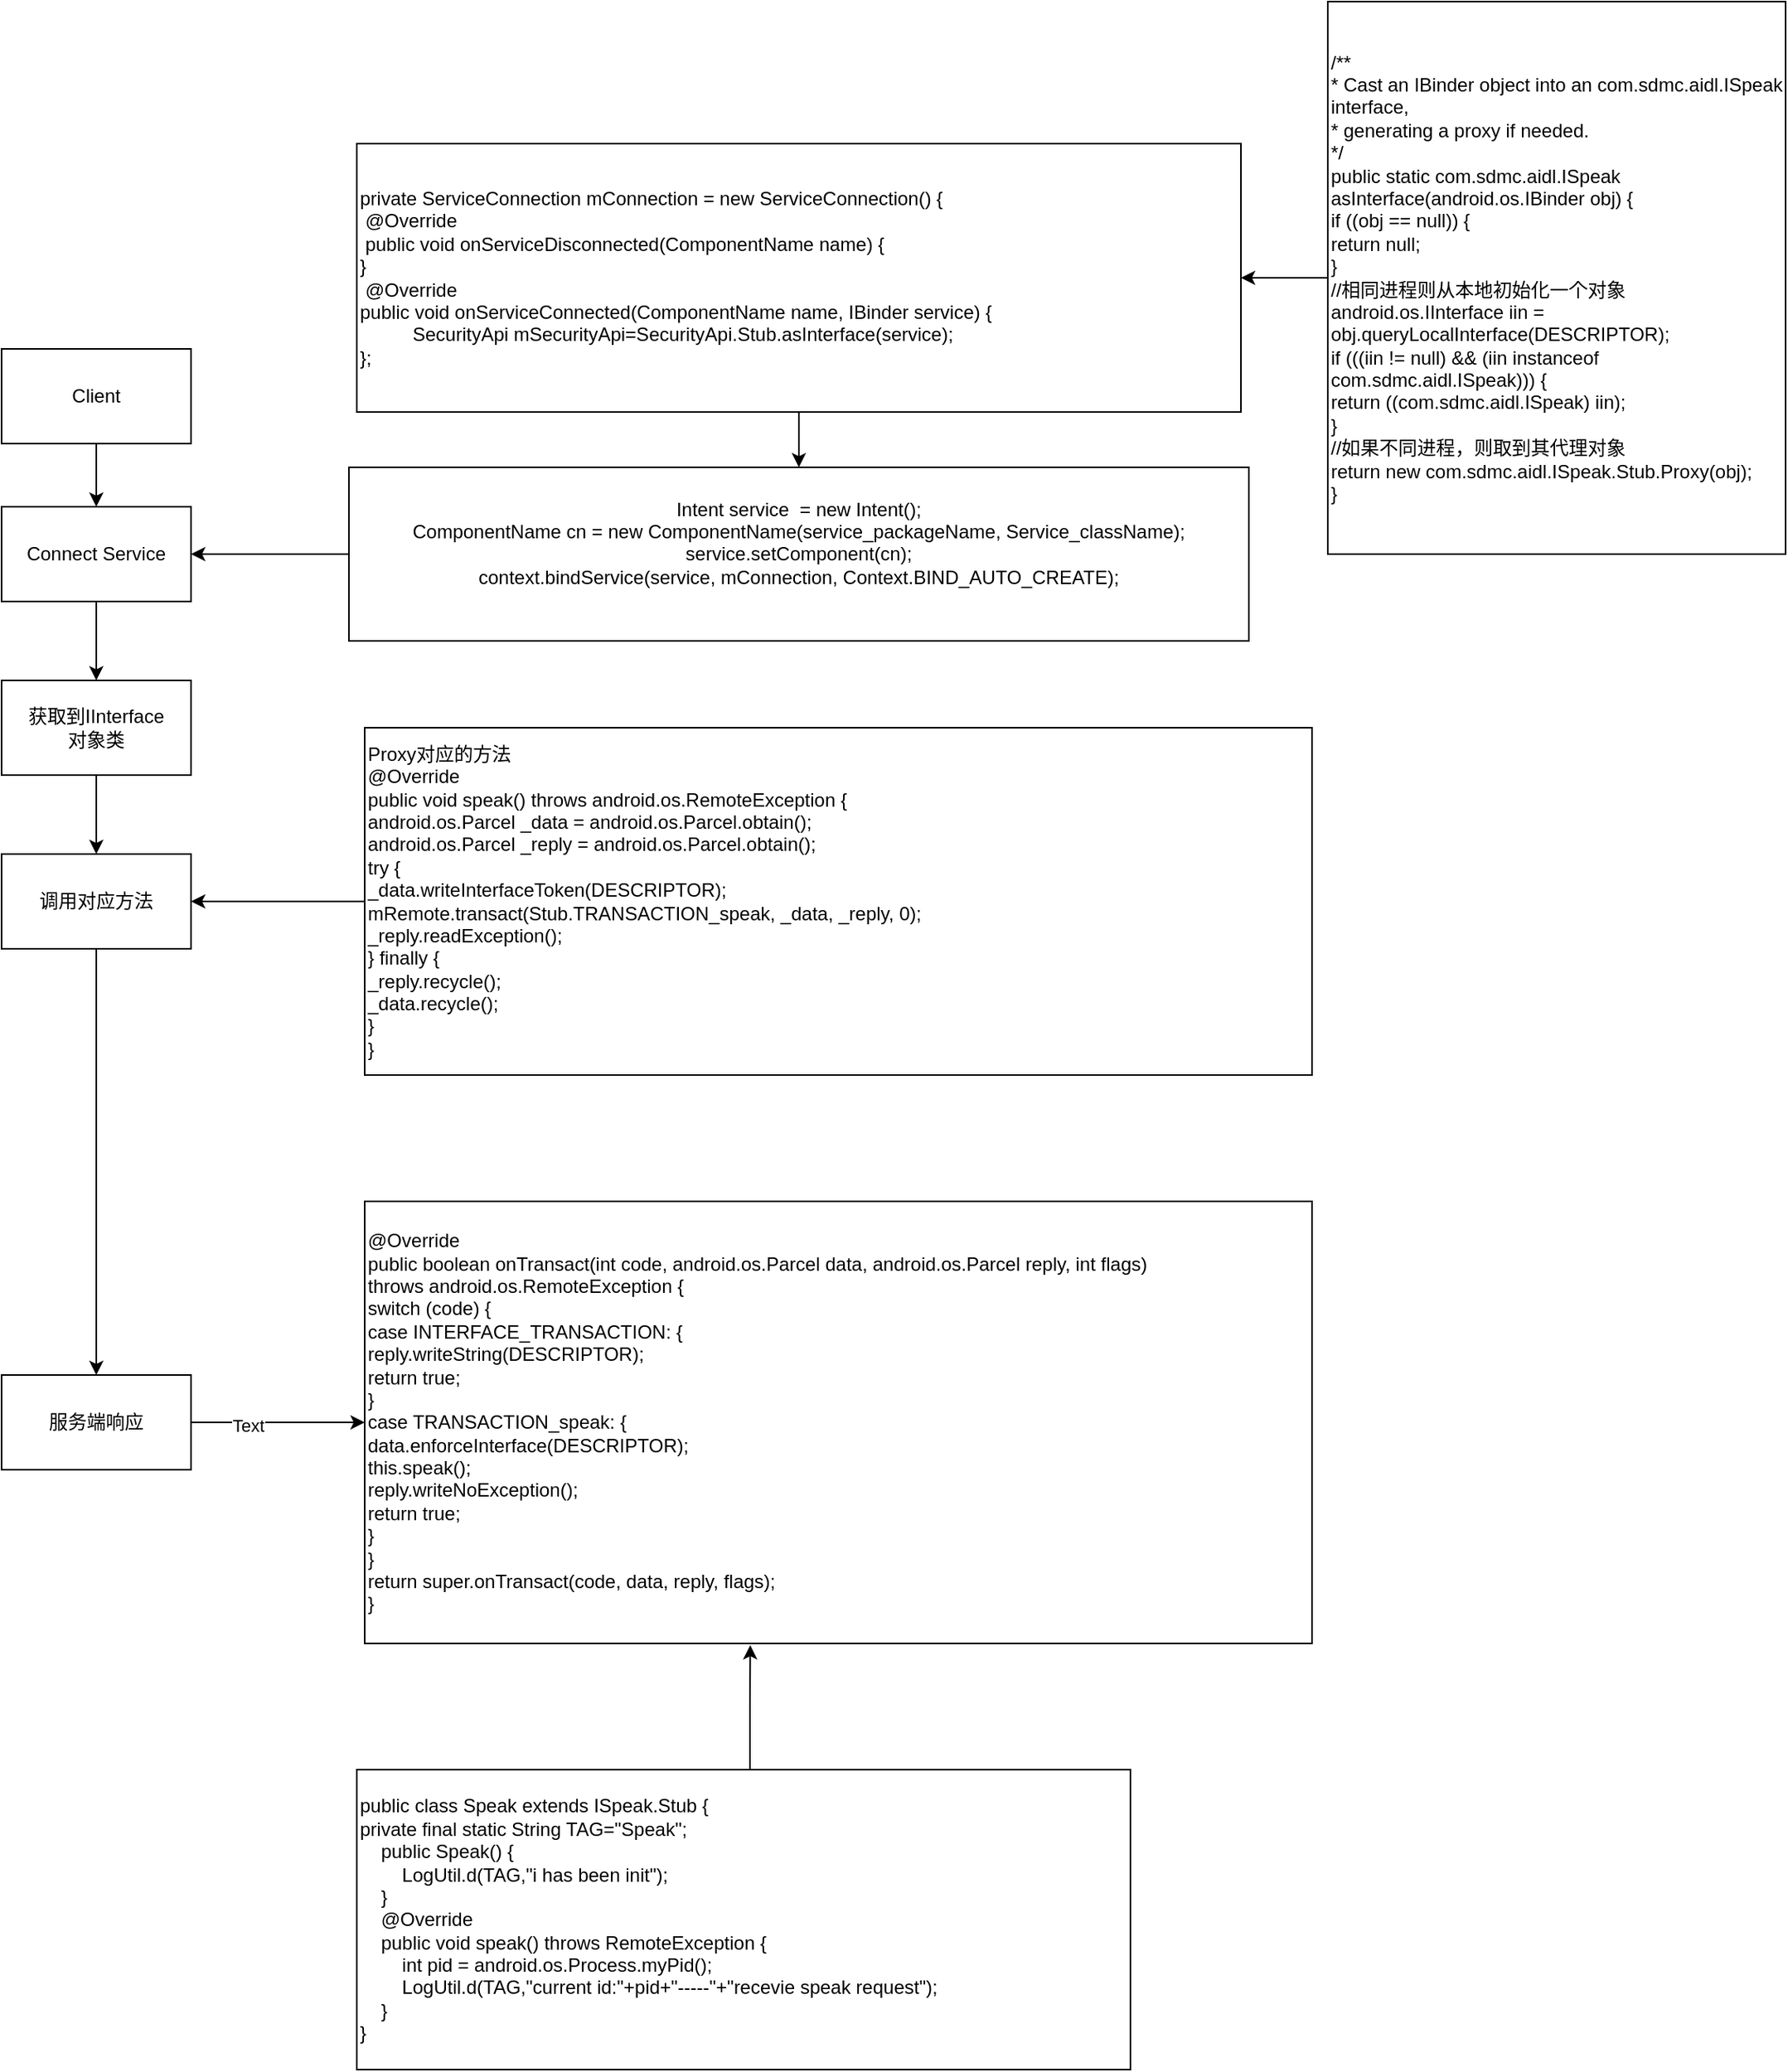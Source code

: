 <mxfile version="13.0.7" type="github">
  <diagram id="bJ0etrvi2FlMv_nXDo8n" name="Page-1">
    <mxGraphModel dx="1038" dy="1749" grid="1" gridSize="10" guides="1" tooltips="1" connect="1" arrows="1" fold="1" page="1" pageScale="1" pageWidth="827" pageHeight="1169" math="0" shadow="0">
      <root>
        <mxCell id="0" />
        <mxCell id="1" parent="0" />
        <mxCell id="RZE5m_pef6XqxR0GKeQx-3" value="" style="edgeStyle=orthogonalEdgeStyle;rounded=0;orthogonalLoop=1;jettySize=auto;html=1;" edge="1" parent="1" source="RZE5m_pef6XqxR0GKeQx-1" target="RZE5m_pef6XqxR0GKeQx-2">
          <mxGeometry relative="1" as="geometry" />
        </mxCell>
        <mxCell id="RZE5m_pef6XqxR0GKeQx-1" value="Client" style="rounded=0;whiteSpace=wrap;html=1;" vertex="1" parent="1">
          <mxGeometry x="80" y="180" width="120" height="60" as="geometry" />
        </mxCell>
        <mxCell id="RZE5m_pef6XqxR0GKeQx-16" value="" style="edgeStyle=orthogonalEdgeStyle;rounded=0;orthogonalLoop=1;jettySize=auto;html=1;entryX=0.5;entryY=0;entryDx=0;entryDy=0;" edge="1" parent="1" source="RZE5m_pef6XqxR0GKeQx-2" target="RZE5m_pef6XqxR0GKeQx-12">
          <mxGeometry relative="1" as="geometry">
            <mxPoint x="140" y="420" as="targetPoint" />
          </mxGeometry>
        </mxCell>
        <mxCell id="RZE5m_pef6XqxR0GKeQx-2" value="Connect Service" style="rounded=0;whiteSpace=wrap;html=1;" vertex="1" parent="1">
          <mxGeometry x="80" y="280" width="120" height="60" as="geometry" />
        </mxCell>
        <mxCell id="RZE5m_pef6XqxR0GKeQx-19" value="" style="edgeStyle=orthogonalEdgeStyle;rounded=0;orthogonalLoop=1;jettySize=auto;html=1;" edge="1" parent="1" source="RZE5m_pef6XqxR0GKeQx-12" target="RZE5m_pef6XqxR0GKeQx-18">
          <mxGeometry relative="1" as="geometry" />
        </mxCell>
        <mxCell id="RZE5m_pef6XqxR0GKeQx-12" value="获取到IInterface&lt;br&gt;对象类" style="rounded=0;whiteSpace=wrap;html=1;" vertex="1" parent="1">
          <mxGeometry x="80" y="390" width="120" height="60" as="geometry" />
        </mxCell>
        <mxCell id="RZE5m_pef6XqxR0GKeQx-5" style="edgeStyle=orthogonalEdgeStyle;rounded=0;orthogonalLoop=1;jettySize=auto;html=1;" edge="1" parent="1" source="RZE5m_pef6XqxR0GKeQx-4" target="RZE5m_pef6XqxR0GKeQx-2">
          <mxGeometry relative="1" as="geometry" />
        </mxCell>
        <mxCell id="RZE5m_pef6XqxR0GKeQx-4" value="&lt;div&gt;Intent service&amp;nbsp; = new Intent();&lt;/div&gt;&lt;div&gt;&lt;span&gt;		&lt;/span&gt;ComponentName cn = new ComponentName(service_packageName, Service_className);&lt;/div&gt;&lt;div&gt;&lt;span&gt;		&lt;/span&gt;service.setComponent(cn);&lt;/div&gt;&lt;div&gt;&lt;span&gt;		&lt;/span&gt;context.bindService(service, mConnection, Context.BIND_AUTO_CREATE);&lt;/div&gt;&lt;div&gt;&lt;br&gt;&lt;/div&gt;" style="rounded=0;whiteSpace=wrap;html=1;" vertex="1" parent="1">
          <mxGeometry x="300" y="255" width="570" height="110" as="geometry" />
        </mxCell>
        <mxCell id="RZE5m_pef6XqxR0GKeQx-9" value="" style="edgeStyle=orthogonalEdgeStyle;rounded=0;orthogonalLoop=1;jettySize=auto;html=1;" edge="1" parent="1" source="RZE5m_pef6XqxR0GKeQx-6" target="RZE5m_pef6XqxR0GKeQx-4">
          <mxGeometry relative="1" as="geometry" />
        </mxCell>
        <mxCell id="RZE5m_pef6XqxR0GKeQx-6" value="private ServiceConnection mConnection = new ServiceConnection() {	&lt;br&gt;&amp;nbsp;@Override	&lt;br&gt;&amp;nbsp;public void onServiceDisconnected(ComponentName name) {	&lt;br&gt;}	&lt;br&gt;&amp;nbsp;@Override		&lt;br&gt;public void onServiceConnected(ComponentName name, IBinder service) {	&lt;br&gt;&amp;nbsp; &amp;nbsp; &amp;nbsp; &amp;nbsp; &amp;nbsp; SecurityApi mSecurityApi=SecurityApi.Stub.asInterface(service); &lt;br&gt;};" style="rounded=0;whiteSpace=wrap;html=1;align=left;" vertex="1" parent="1">
          <mxGeometry x="305" y="50" width="560" height="170" as="geometry" />
        </mxCell>
        <mxCell id="RZE5m_pef6XqxR0GKeQx-11" style="edgeStyle=orthogonalEdgeStyle;rounded=0;orthogonalLoop=1;jettySize=auto;html=1;" edge="1" parent="1" source="RZE5m_pef6XqxR0GKeQx-10" target="RZE5m_pef6XqxR0GKeQx-6">
          <mxGeometry relative="1" as="geometry" />
        </mxCell>
        <mxCell id="RZE5m_pef6XqxR0GKeQx-10" value="&lt;div&gt;/**&lt;/div&gt;&lt;div&gt;&lt;span&gt;		&lt;/span&gt; * Cast an IBinder object into an com.sdmc.aidl.ISpeak interface,&lt;/div&gt;&lt;div&gt;&lt;span&gt;		&lt;/span&gt; * generating a proxy if needed.&lt;/div&gt;&lt;div&gt;&lt;span&gt;		&lt;/span&gt; */&lt;/div&gt;&lt;div&gt;&lt;span&gt;		&lt;/span&gt;public static com.sdmc.aidl.ISpeak asInterface(android.os.IBinder obj) {&lt;/div&gt;&lt;div&gt;&lt;span&gt;			&lt;/span&gt;if ((obj == null)) {&lt;/div&gt;&lt;div&gt;&lt;span&gt;				&lt;/span&gt;return null;&lt;/div&gt;&lt;div&gt;&lt;span&gt;			&lt;/span&gt;}&lt;/div&gt;&lt;div&gt;//相同进程则从本地初始化一个对象&lt;/div&gt;&lt;div&gt;&lt;span&gt;			&lt;/span&gt;android.os.IInterface iin = obj.queryLocalInterface(DESCRIPTOR);&lt;/div&gt;&lt;div&gt;&lt;span&gt;			&lt;/span&gt;if (((iin != null) &amp;amp;&amp;amp; (iin instanceof com.sdmc.aidl.ISpeak))) {&lt;/div&gt;&lt;div&gt;&lt;span&gt;				&lt;/span&gt;return ((com.sdmc.aidl.ISpeak) iin);&lt;/div&gt;&lt;div&gt;&lt;span&gt;			&lt;/span&gt;}&lt;/div&gt;&lt;div&gt;//如果不同进程，则取到其代理对象&lt;/div&gt;&lt;div&gt;&lt;span&gt;			&lt;/span&gt;return new com.sdmc.aidl.ISpeak.Stub.Proxy(obj);&lt;/div&gt;&lt;div&gt;&lt;span&gt;		&lt;/span&gt;}&lt;/div&gt;" style="rounded=0;whiteSpace=wrap;html=1;align=left;" vertex="1" parent="1">
          <mxGeometry x="920" y="-40" width="290" height="350" as="geometry" />
        </mxCell>
        <mxCell id="RZE5m_pef6XqxR0GKeQx-23" value="" style="edgeStyle=orthogonalEdgeStyle;rounded=0;orthogonalLoop=1;jettySize=auto;html=1;" edge="1" parent="1" source="RZE5m_pef6XqxR0GKeQx-18" target="RZE5m_pef6XqxR0GKeQx-22">
          <mxGeometry relative="1" as="geometry" />
        </mxCell>
        <mxCell id="RZE5m_pef6XqxR0GKeQx-18" value="调用对应方法" style="rounded=0;whiteSpace=wrap;html=1;" vertex="1" parent="1">
          <mxGeometry x="80" y="500" width="120" height="60" as="geometry" />
        </mxCell>
        <mxCell id="RZE5m_pef6XqxR0GKeQx-21" style="edgeStyle=orthogonalEdgeStyle;rounded=0;orthogonalLoop=1;jettySize=auto;html=1;" edge="1" parent="1" source="RZE5m_pef6XqxR0GKeQx-20" target="RZE5m_pef6XqxR0GKeQx-18">
          <mxGeometry relative="1" as="geometry" />
        </mxCell>
        <mxCell id="RZE5m_pef6XqxR0GKeQx-20" value="&lt;div&gt;Proxy对应的方法&lt;/div&gt;&lt;div&gt;@Override&lt;/div&gt;&lt;div&gt;&lt;span&gt;			&lt;/span&gt;public void speak() throws android.os.RemoteException {&lt;/div&gt;&lt;div&gt;&lt;span&gt;				&lt;/span&gt;android.os.Parcel _data = android.os.Parcel.obtain();&lt;/div&gt;&lt;div&gt;&lt;span&gt;				&lt;/span&gt;android.os.Parcel _reply = android.os.Parcel.obtain();&lt;/div&gt;&lt;div&gt;&lt;span&gt;				&lt;/span&gt;try {&lt;/div&gt;&lt;div&gt;&lt;span&gt;					&lt;/span&gt;_data.writeInterfaceToken(DESCRIPTOR);&lt;/div&gt;&lt;div&gt;&lt;span&gt;					&lt;/span&gt;mRemote.transact(Stub.TRANSACTION_speak, _data, _reply, 0);&lt;/div&gt;&lt;div&gt;&lt;span&gt;					&lt;/span&gt;_reply.readException();&lt;/div&gt;&lt;div&gt;&lt;span&gt;				&lt;/span&gt;} finally {&lt;/div&gt;&lt;div&gt;&lt;span&gt;					&lt;/span&gt;_reply.recycle();&lt;/div&gt;&lt;div&gt;&lt;span&gt;					&lt;/span&gt;_data.recycle();&lt;/div&gt;&lt;div&gt;&lt;span&gt;				&lt;/span&gt;}&lt;/div&gt;&lt;div&gt;&lt;span&gt;			&lt;/span&gt;}&lt;/div&gt;" style="rounded=0;whiteSpace=wrap;html=1;align=left;" vertex="1" parent="1">
          <mxGeometry x="310" y="420" width="600" height="220" as="geometry" />
        </mxCell>
        <mxCell id="RZE5m_pef6XqxR0GKeQx-28" style="edgeStyle=orthogonalEdgeStyle;rounded=0;orthogonalLoop=1;jettySize=auto;html=1;entryX=0;entryY=0.5;entryDx=0;entryDy=0;" edge="1" parent="1" source="RZE5m_pef6XqxR0GKeQx-22" target="RZE5m_pef6XqxR0GKeQx-24">
          <mxGeometry relative="1" as="geometry">
            <Array as="points">
              <mxPoint x="240" y="860" />
              <mxPoint x="240" y="860" />
            </Array>
          </mxGeometry>
        </mxCell>
        <mxCell id="RZE5m_pef6XqxR0GKeQx-29" value="Text" style="edgeLabel;html=1;align=center;verticalAlign=middle;resizable=0;points=[];" vertex="1" connectable="0" parent="RZE5m_pef6XqxR0GKeQx-28">
          <mxGeometry x="-0.273" y="-5" relative="1" as="geometry">
            <mxPoint x="-4" y="-3" as="offset" />
          </mxGeometry>
        </mxCell>
        <mxCell id="RZE5m_pef6XqxR0GKeQx-22" value="服务端响应" style="rounded=0;whiteSpace=wrap;html=1;" vertex="1" parent="1">
          <mxGeometry x="80" y="830" width="120" height="60" as="geometry" />
        </mxCell>
        <mxCell id="RZE5m_pef6XqxR0GKeQx-24" value="&lt;div&gt;@Override&lt;/div&gt;&lt;div&gt;&lt;span&gt;		&lt;/span&gt;public boolean onTransact(int code, android.os.Parcel data, android.os.Parcel reply, int flags)&lt;/div&gt;&lt;div&gt;&lt;span&gt;				&lt;/span&gt;throws android.os.RemoteException {&lt;/div&gt;&lt;div&gt;&lt;span&gt;			&lt;/span&gt;switch (code) {&lt;/div&gt;&lt;div&gt;&lt;span&gt;			&lt;/span&gt;case INTERFACE_TRANSACTION: {&lt;/div&gt;&lt;div&gt;&lt;span&gt;				&lt;/span&gt;reply.writeString(DESCRIPTOR);&lt;/div&gt;&lt;div&gt;&lt;span&gt;				&lt;/span&gt;return true;&lt;/div&gt;&lt;div&gt;&lt;span&gt;			&lt;/span&gt;}&lt;/div&gt;&lt;div&gt;&lt;span&gt;			&lt;/span&gt;case TRANSACTION_speak: {&lt;/div&gt;&lt;div&gt;&lt;span&gt;				&lt;/span&gt;data.enforceInterface(DESCRIPTOR);&lt;/div&gt;&lt;div&gt;&lt;span&gt;				&lt;/span&gt;this.speak();&lt;/div&gt;&lt;div&gt;&lt;span&gt;				&lt;/span&gt;reply.writeNoException();&lt;/div&gt;&lt;div&gt;&lt;span&gt;				&lt;/span&gt;return true;&lt;/div&gt;&lt;div&gt;&lt;span&gt;			&lt;/span&gt;}&lt;/div&gt;&lt;div&gt;&lt;span&gt;			&lt;/span&gt;}&lt;/div&gt;&lt;div&gt;&lt;span&gt;			&lt;/span&gt;return super.onTransact(code, data, reply, flags);&lt;/div&gt;&lt;div&gt;&lt;span&gt;		&lt;/span&gt;}&lt;/div&gt;" style="rounded=0;whiteSpace=wrap;html=1;align=left;" vertex="1" parent="1">
          <mxGeometry x="310" y="720" width="600" height="280" as="geometry" />
        </mxCell>
        <mxCell id="RZE5m_pef6XqxR0GKeQx-31" style="edgeStyle=orthogonalEdgeStyle;rounded=0;orthogonalLoop=1;jettySize=auto;html=1;entryX=0.407;entryY=1.004;entryDx=0;entryDy=0;entryPerimeter=0;" edge="1" parent="1" source="RZE5m_pef6XqxR0GKeQx-30" target="RZE5m_pef6XqxR0GKeQx-24">
          <mxGeometry relative="1" as="geometry">
            <mxPoint x="555" y="1010" as="targetPoint" />
            <Array as="points">
              <mxPoint x="554" y="1040" />
              <mxPoint x="554" y="1040" />
            </Array>
          </mxGeometry>
        </mxCell>
        <mxCell id="RZE5m_pef6XqxR0GKeQx-30" value="&lt;div&gt;&lt;br&gt;&lt;/div&gt;&lt;div&gt;public class Speak extends ISpeak.Stub {&lt;/div&gt;&lt;div&gt;&lt;span&gt;	&lt;/span&gt;private final static String TAG=&quot;Speak&quot;;&lt;/div&gt;&lt;div&gt;&amp;nbsp; &amp;nbsp; public Speak() {&lt;/div&gt;&lt;div&gt;&amp;nbsp; &amp;nbsp; &amp;nbsp; &amp;nbsp; LogUtil.d(TAG,&quot;i has been init&quot;);&lt;/div&gt;&lt;div&gt;&amp;nbsp; &amp;nbsp; }&lt;/div&gt;&lt;div&gt;&amp;nbsp; &amp;nbsp; @Override&lt;/div&gt;&lt;div&gt;&amp;nbsp; &amp;nbsp; public void speak() throws RemoteException {&lt;/div&gt;&lt;div&gt;&amp;nbsp; &amp;nbsp; &amp;nbsp; &amp;nbsp; int pid = android.os.Process.myPid();&lt;/div&gt;&lt;div&gt;&amp;nbsp; &amp;nbsp; &amp;nbsp; &amp;nbsp; LogUtil.d(TAG,&quot;current id:&quot;+pid+&quot;-----&quot;+&quot;recevie speak request&quot;);&lt;/div&gt;&lt;div&gt;&amp;nbsp; &amp;nbsp; }&lt;/div&gt;&lt;div&gt;}&lt;/div&gt;&lt;div&gt;&lt;br&gt;&lt;/div&gt;" style="rounded=0;whiteSpace=wrap;html=1;align=left;" vertex="1" parent="1">
          <mxGeometry x="305" y="1080" width="490" height="190" as="geometry" />
        </mxCell>
      </root>
    </mxGraphModel>
  </diagram>
</mxfile>
